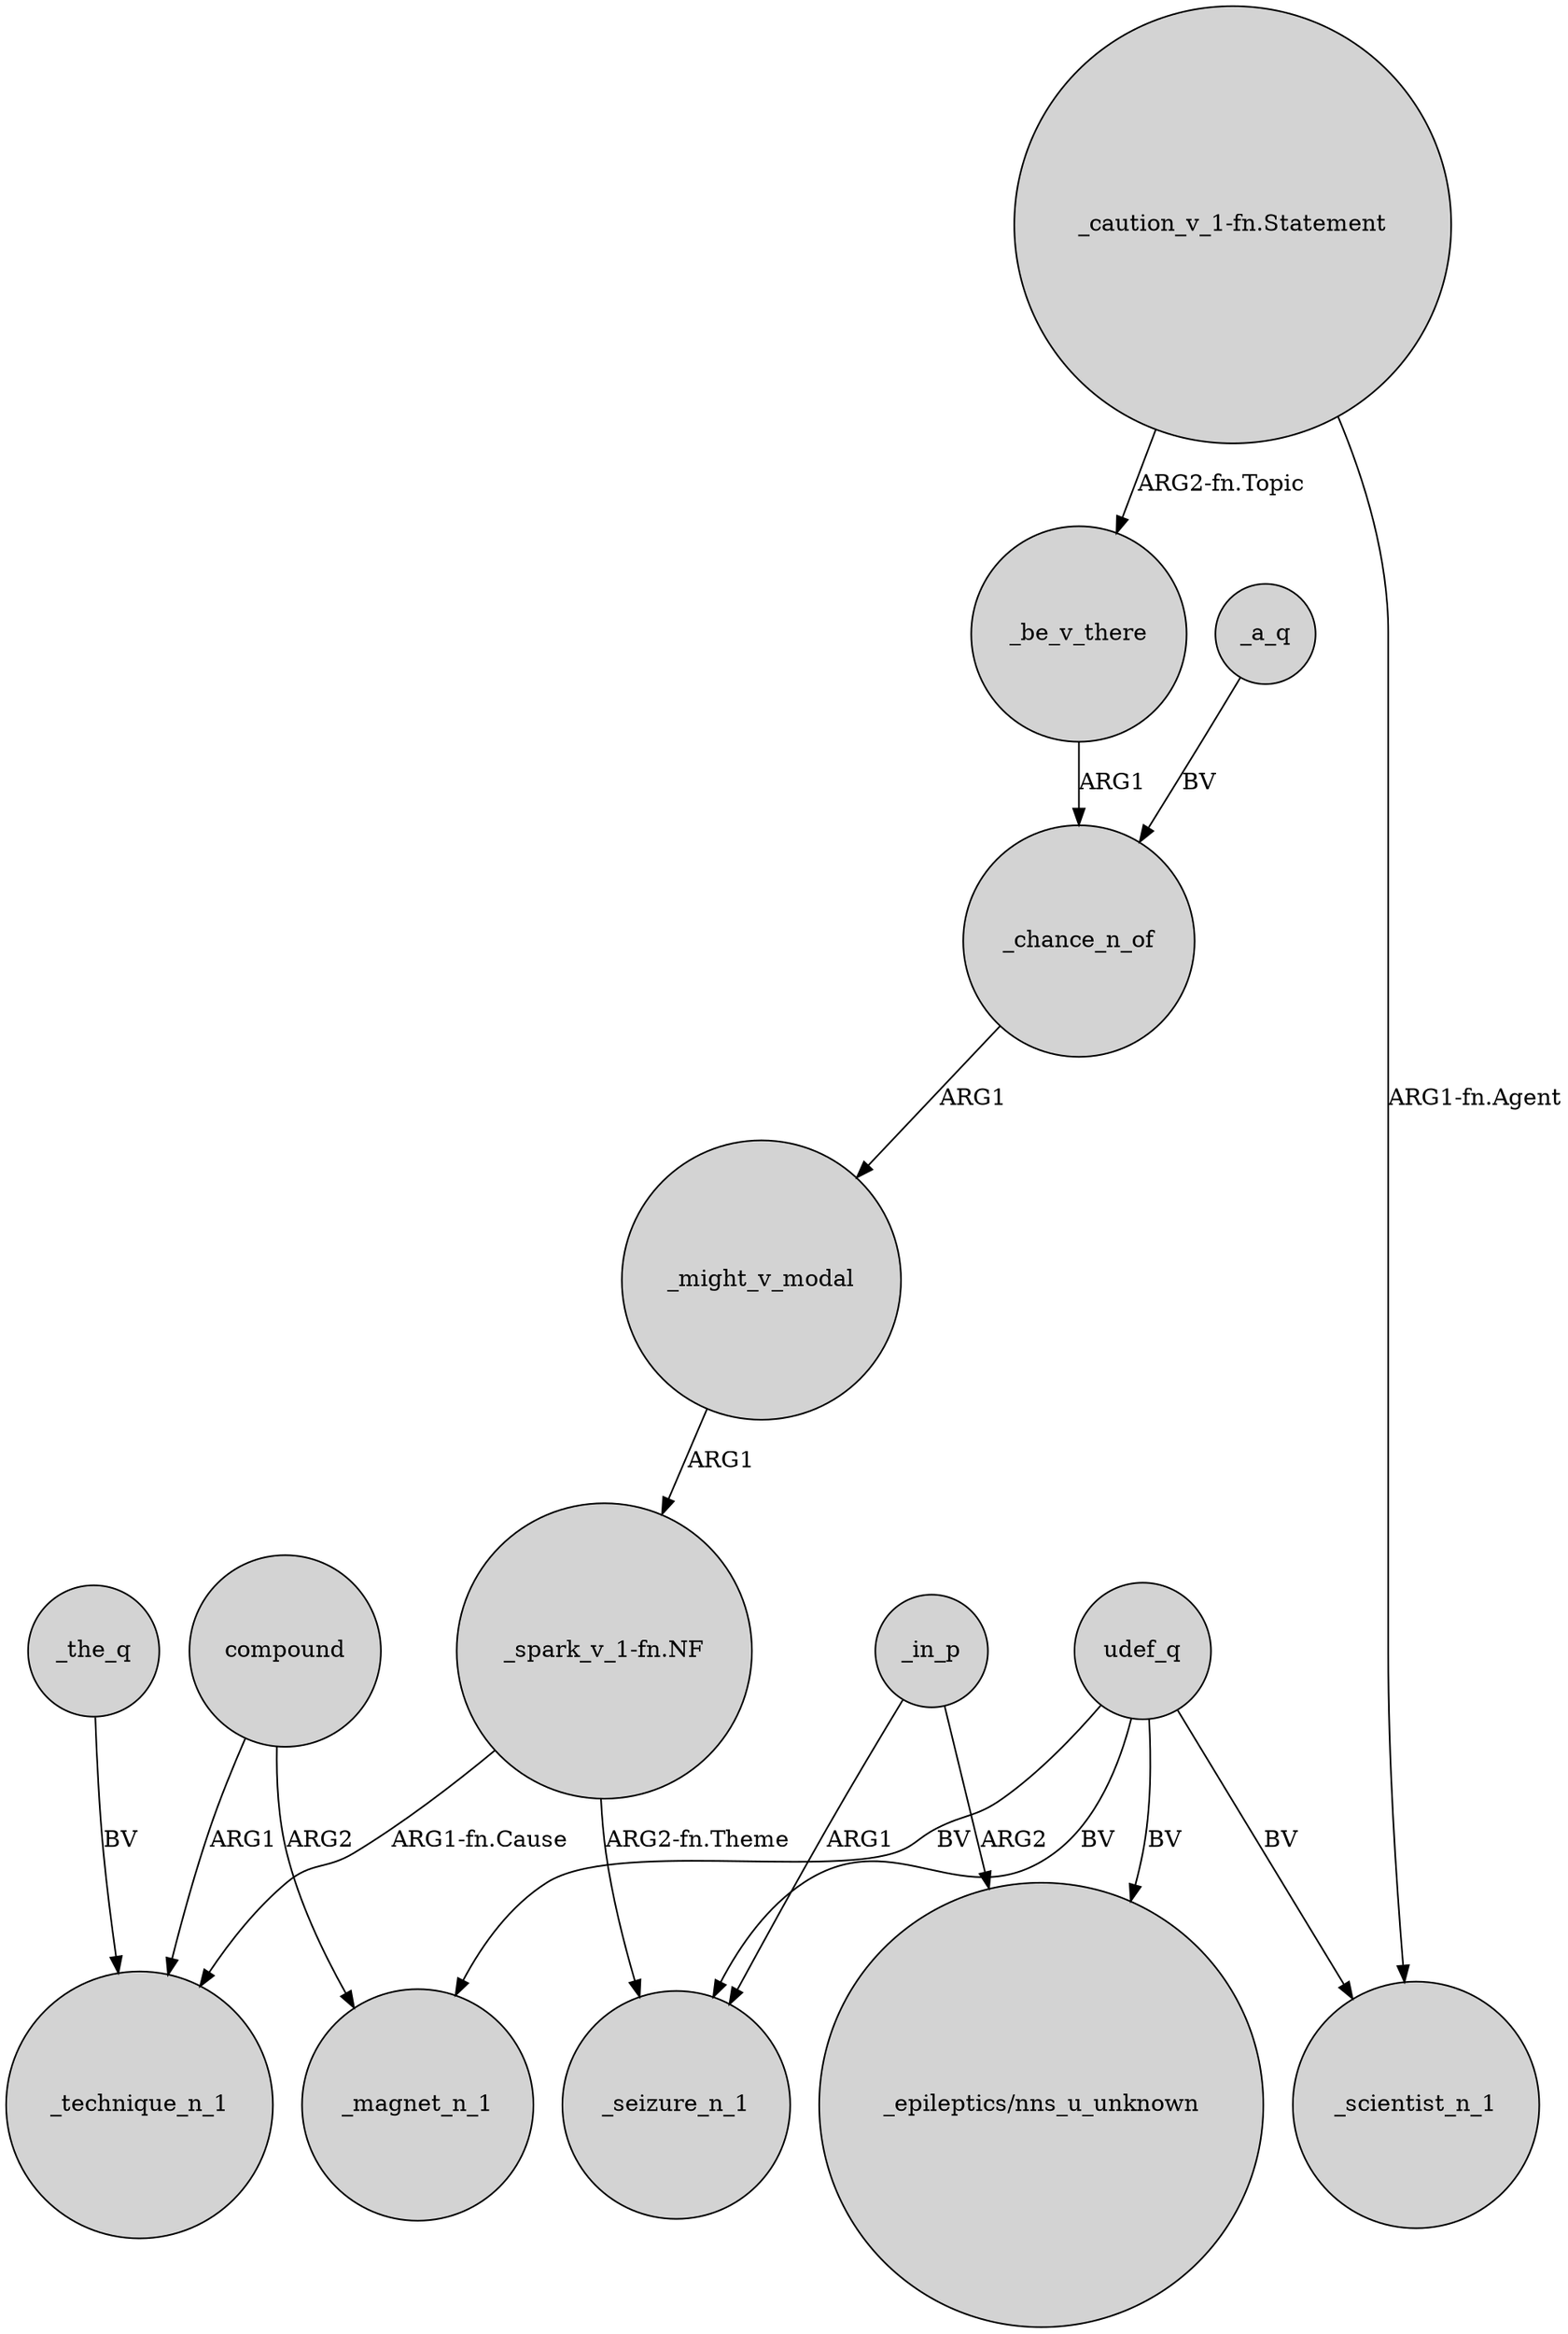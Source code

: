 digraph {
	node [shape=circle style=filled]
	_the_q -> _technique_n_1 [label=BV]
	compound -> _technique_n_1 [label=ARG1]
	_might_v_modal -> "_spark_v_1-fn.NF" [label=ARG1]
	udef_q -> "_epileptics/nns_u_unknown" [label=BV]
	_in_p -> "_epileptics/nns_u_unknown" [label=ARG2]
	udef_q -> _scientist_n_1 [label=BV]
	_a_q -> _chance_n_of [label=BV]
	udef_q -> _magnet_n_1 [label=BV]
	compound -> _magnet_n_1 [label=ARG2]
	udef_q -> _seizure_n_1 [label=BV]
	"_caution_v_1-fn.Statement" -> _be_v_there [label="ARG2-fn.Topic"]
	"_caution_v_1-fn.Statement" -> _scientist_n_1 [label="ARG1-fn.Agent"]
	_chance_n_of -> _might_v_modal [label=ARG1]
	"_spark_v_1-fn.NF" -> _technique_n_1 [label="ARG1-fn.Cause"]
	_in_p -> _seizure_n_1 [label=ARG1]
	_be_v_there -> _chance_n_of [label=ARG1]
	"_spark_v_1-fn.NF" -> _seizure_n_1 [label="ARG2-fn.Theme"]
}
